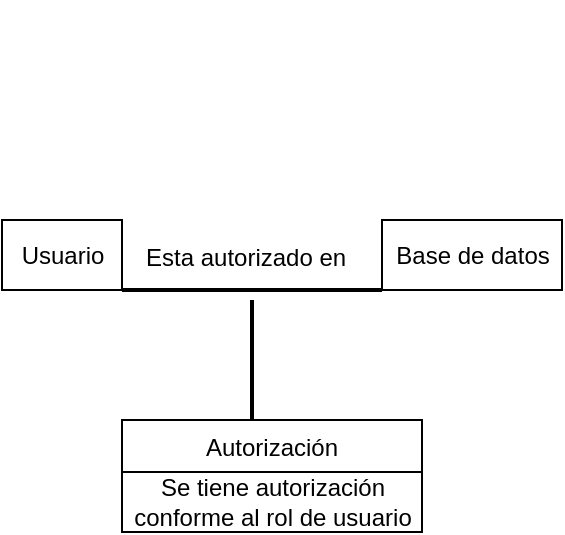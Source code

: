<mxfile version="17.4.6" type="github">
  <diagram id="C5RBs43oDa-KdzZeNtuy" name="Page-1">
    <mxGraphModel dx="716" dy="337" grid="1" gridSize="10" guides="1" tooltips="1" connect="1" arrows="1" fold="1" page="1" pageScale="1" pageWidth="827" pageHeight="1169" math="0" shadow="0">
      <root>
        <mxCell id="WIyWlLk6GJQsqaUBKTNV-0" />
        <mxCell id="WIyWlLk6GJQsqaUBKTNV-1" parent="WIyWlLk6GJQsqaUBKTNV-0" />
        <mxCell id="Df75iFN0DAaPTn-GhvUH-0" value="Usuario" style="html=1;" vertex="1" parent="WIyWlLk6GJQsqaUBKTNV-1">
          <mxGeometry x="270" y="280" width="60" height="35" as="geometry" />
        </mxCell>
        <mxCell id="Df75iFN0DAaPTn-GhvUH-5" value="Base de datos" style="html=1;" vertex="1" parent="WIyWlLk6GJQsqaUBKTNV-1">
          <mxGeometry x="460" y="280" width="90" height="35" as="geometry" />
        </mxCell>
        <mxCell id="Df75iFN0DAaPTn-GhvUH-8" value="" style="line;strokeWidth=2;direction=south;html=1;" vertex="1" parent="WIyWlLk6GJQsqaUBKTNV-1">
          <mxGeometry x="390" y="320" width="10" height="60" as="geometry" />
        </mxCell>
        <mxCell id="Df75iFN0DAaPTn-GhvUH-9" value="" style="line;strokeWidth=2;html=1;" vertex="1" parent="WIyWlLk6GJQsqaUBKTNV-1">
          <mxGeometry x="330" y="310" width="130" height="10" as="geometry" />
        </mxCell>
        <mxCell id="Df75iFN0DAaPTn-GhvUH-10" value="Autorización" style="swimlane;fontStyle=0;childLayout=stackLayout;horizontal=1;startSize=26;fillColor=none;horizontalStack=0;resizeParent=1;resizeParentMax=0;resizeLast=0;collapsible=1;marginBottom=0;" vertex="1" parent="WIyWlLk6GJQsqaUBKTNV-1">
          <mxGeometry x="330" y="380" width="150" height="56" as="geometry" />
        </mxCell>
        <mxCell id="Df75iFN0DAaPTn-GhvUH-14" value="Se tiene autorización &lt;br&gt;conforme&amp;nbsp;al rol de usuario" style="text;html=1;align=center;verticalAlign=middle;resizable=0;points=[];autosize=1;strokeColor=none;fillColor=none;" vertex="1" parent="Df75iFN0DAaPTn-GhvUH-10">
          <mxGeometry y="26" width="150" height="30" as="geometry" />
        </mxCell>
        <mxCell id="Df75iFN0DAaPTn-GhvUH-16" value="&#xa;&#xa;&lt;span style=&quot;color: rgb(0, 0, 0); font-family: helvetica; font-size: 12px; font-style: normal; font-weight: 400; letter-spacing: normal; text-align: left; text-indent: 0px; text-transform: none; word-spacing: 0px; background-color: rgb(255, 255, 255); display: inline; float: none;&quot;&gt;Esta autorizado en&lt;/span&gt;&#xa;&#xa;" style="text;strokeColor=none;fillColor=none;align=left;verticalAlign=top;spacingLeft=4;spacingRight=4;overflow=hidden;rotatable=0;points=[[0,0.5],[1,0.5]];portConstraint=eastwest;" vertex="1" parent="WIyWlLk6GJQsqaUBKTNV-1">
          <mxGeometry x="350" y="170" width="100" height="26" as="geometry" />
        </mxCell>
        <mxCell id="Df75iFN0DAaPTn-GhvUH-17" value="&lt;span style=&quot;color: rgb(0, 0, 0); font-family: helvetica; font-size: 12px; font-style: normal; font-weight: 400; letter-spacing: normal; text-align: left; text-indent: 0px; text-transform: none; word-spacing: 0px; background-color: rgb(255, 255, 255); display: inline; float: none;&quot;&gt;Esta autorizado en&lt;/span&gt;" style="text;whiteSpace=wrap;html=1;" vertex="1" parent="WIyWlLk6GJQsqaUBKTNV-1">
          <mxGeometry x="340" y="285" width="130" height="30" as="geometry" />
        </mxCell>
      </root>
    </mxGraphModel>
  </diagram>
</mxfile>

